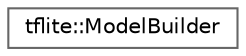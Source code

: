digraph "Graphical Class Hierarchy"
{
 // LATEX_PDF_SIZE
  bgcolor="transparent";
  edge [fontname=Helvetica,fontsize=10,labelfontname=Helvetica,labelfontsize=10];
  node [fontname=Helvetica,fontsize=10,shape=box,height=0.2,width=0.4];
  rankdir="LR";
  Node0 [id="Node000000",label="tflite::ModelBuilder",height=0.2,width=0.4,color="grey40", fillcolor="white", style="filled",URL="$structtflite_1_1_model_builder.html",tooltip=" "];
}
